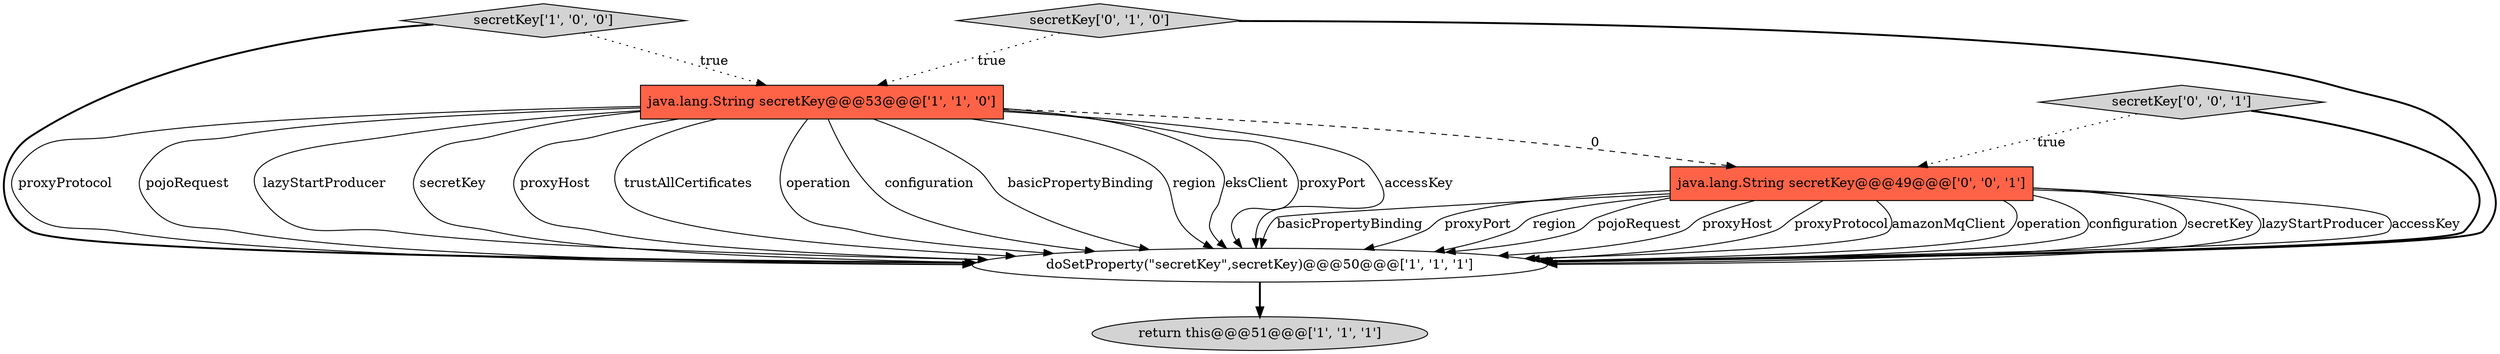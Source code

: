 digraph {
0 [style = filled, label = "doSetProperty(\"secretKey\",secretKey)@@@50@@@['1', '1', '1']", fillcolor = white, shape = ellipse image = "AAA0AAABBB1BBB"];
3 [style = filled, label = "secretKey['1', '0', '0']", fillcolor = lightgray, shape = diamond image = "AAA0AAABBB1BBB"];
5 [style = filled, label = "java.lang.String secretKey@@@49@@@['0', '0', '1']", fillcolor = tomato, shape = box image = "AAA0AAABBB3BBB"];
1 [style = filled, label = "return this@@@51@@@['1', '1', '1']", fillcolor = lightgray, shape = ellipse image = "AAA0AAABBB1BBB"];
6 [style = filled, label = "secretKey['0', '0', '1']", fillcolor = lightgray, shape = diamond image = "AAA0AAABBB3BBB"];
2 [style = filled, label = "java.lang.String secretKey@@@53@@@['1', '1', '0']", fillcolor = tomato, shape = box image = "AAA0AAABBB1BBB"];
4 [style = filled, label = "secretKey['0', '1', '0']", fillcolor = lightgray, shape = diamond image = "AAA0AAABBB2BBB"];
2->0 [style = solid, label="proxyProtocol"];
5->0 [style = solid, label="basicPropertyBinding"];
5->0 [style = solid, label="proxyPort"];
2->0 [style = solid, label="pojoRequest"];
5->0 [style = solid, label="region"];
5->0 [style = solid, label="pojoRequest"];
2->0 [style = solid, label="lazyStartProducer"];
2->0 [style = solid, label="secretKey"];
5->0 [style = solid, label="proxyHost"];
6->0 [style = bold, label=""];
5->0 [style = solid, label="proxyProtocol"];
2->0 [style = solid, label="proxyHost"];
3->0 [style = bold, label=""];
4->0 [style = bold, label=""];
4->2 [style = dotted, label="true"];
5->0 [style = solid, label="amazonMqClient"];
2->0 [style = solid, label="trustAllCertificates"];
2->0 [style = solid, label="operation"];
5->0 [style = solid, label="operation"];
2->5 [style = dashed, label="0"];
6->5 [style = dotted, label="true"];
2->0 [style = solid, label="configuration"];
2->0 [style = solid, label="basicPropertyBinding"];
2->0 [style = solid, label="region"];
0->1 [style = bold, label=""];
5->0 [style = solid, label="configuration"];
5->0 [style = solid, label="secretKey"];
2->0 [style = solid, label="eksClient"];
5->0 [style = solid, label="lazyStartProducer"];
2->0 [style = solid, label="proxyPort"];
2->0 [style = solid, label="accessKey"];
5->0 [style = solid, label="accessKey"];
3->2 [style = dotted, label="true"];
}
